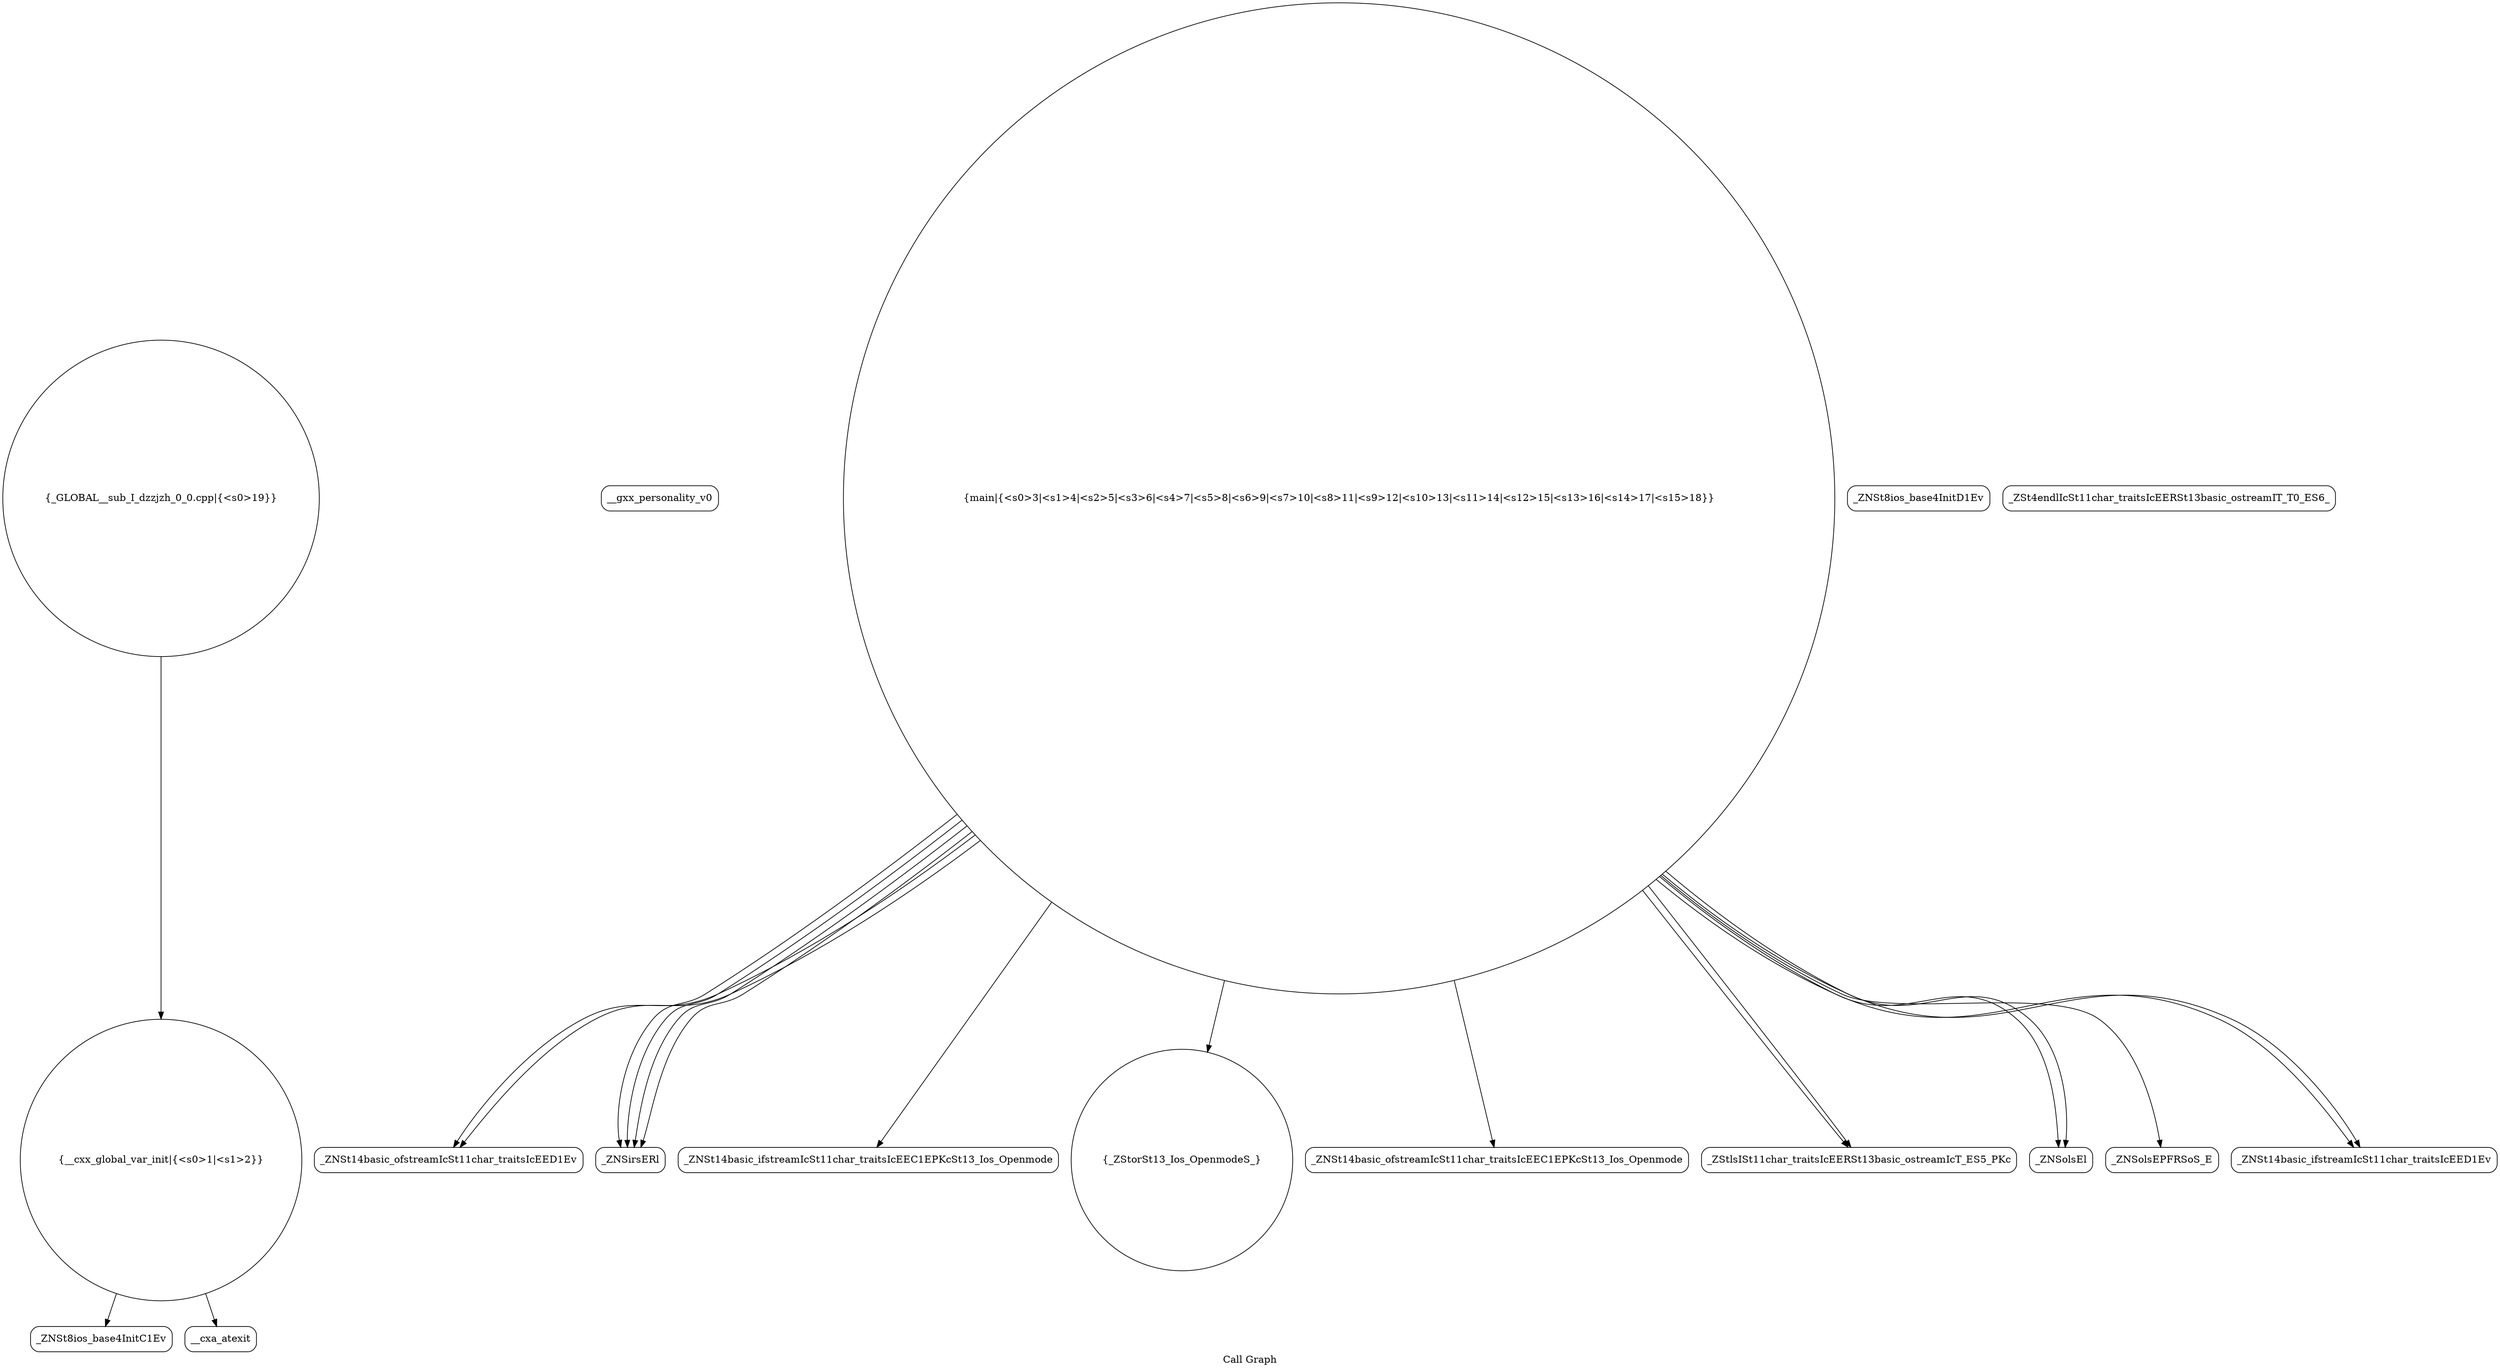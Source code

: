 digraph "Call Graph" {
	label="Call Graph";

	Node0x55d72c5afac0 [shape=record,shape=circle,label="{__cxx_global_var_init|{<s0>1|<s1>2}}"];
	Node0x55d72c5afac0:s0 -> Node0x55d72c5e7a40[color=black];
	Node0x55d72c5afac0:s1 -> Node0x55d72c5e7b40[color=black];
	Node0x55d72c5e7d40 [shape=record,shape=Mrecord,label="{__gxx_personality_v0}"];
	Node0x55d72c5e80c0 [shape=record,shape=Mrecord,label="{_ZNSt14basic_ofstreamIcSt11char_traitsIcEED1Ev}"];
	Node0x55d72c5e7ac0 [shape=record,shape=Mrecord,label="{_ZNSt8ios_base4InitD1Ev}"];
	Node0x55d72c5e7e40 [shape=record,shape=Mrecord,label="{_ZNSirsERl}"];
	Node0x55d72c5e81c0 [shape=record,shape=circle,label="{_GLOBAL__sub_I_dzzjzh_0_0.cpp|{<s0>19}}"];
	Node0x55d72c5e81c0:s0 -> Node0x55d72c5afac0[color=black];
	Node0x55d72c5e7bc0 [shape=record,shape=circle,label="{main|{<s0>3|<s1>4|<s2>5|<s3>6|<s4>7|<s5>8|<s6>9|<s7>10|<s8>11|<s9>12|<s10>13|<s11>14|<s12>15|<s13>16|<s14>17|<s15>18}}"];
	Node0x55d72c5e7bc0:s0 -> Node0x55d72c5e7c40[color=black];
	Node0x55d72c5e7bc0:s1 -> Node0x55d72c5e7cc0[color=black];
	Node0x55d72c5e7bc0:s2 -> Node0x55d72c5e7dc0[color=black];
	Node0x55d72c5e7bc0:s3 -> Node0x55d72c5e7e40[color=black];
	Node0x55d72c5e7bc0:s4 -> Node0x55d72c5e7e40[color=black];
	Node0x55d72c5e7bc0:s5 -> Node0x55d72c5e7e40[color=black];
	Node0x55d72c5e7bc0:s6 -> Node0x55d72c5e7e40[color=black];
	Node0x55d72c5e7bc0:s7 -> Node0x55d72c5e80c0[color=black];
	Node0x55d72c5e7bc0:s8 -> Node0x55d72c5e7ec0[color=black];
	Node0x55d72c5e7bc0:s9 -> Node0x55d72c5e7f40[color=black];
	Node0x55d72c5e7bc0:s10 -> Node0x55d72c5e7ec0[color=black];
	Node0x55d72c5e7bc0:s11 -> Node0x55d72c5e7f40[color=black];
	Node0x55d72c5e7bc0:s12 -> Node0x55d72c5e7fc0[color=black];
	Node0x55d72c5e7bc0:s13 -> Node0x55d72c5e80c0[color=black];
	Node0x55d72c5e7bc0:s14 -> Node0x55d72c5e8140[color=black];
	Node0x55d72c5e7bc0:s15 -> Node0x55d72c5e8140[color=black];
	Node0x55d72c5e7f40 [shape=record,shape=Mrecord,label="{_ZNSolsEl}"];
	Node0x55d72c5e7cc0 [shape=record,shape=circle,label="{_ZStorSt13_Ios_OpenmodeS_}"];
	Node0x55d72c5e8040 [shape=record,shape=Mrecord,label="{_ZSt4endlIcSt11char_traitsIcEERSt13basic_ostreamIT_T0_ES6_}"];
	Node0x55d72c5e7a40 [shape=record,shape=Mrecord,label="{_ZNSt8ios_base4InitC1Ev}"];
	Node0x55d72c5e7dc0 [shape=record,shape=Mrecord,label="{_ZNSt14basic_ofstreamIcSt11char_traitsIcEEC1EPKcSt13_Ios_Openmode}"];
	Node0x55d72c5e8140 [shape=record,shape=Mrecord,label="{_ZNSt14basic_ifstreamIcSt11char_traitsIcEED1Ev}"];
	Node0x55d72c5e7b40 [shape=record,shape=Mrecord,label="{__cxa_atexit}"];
	Node0x55d72c5e7ec0 [shape=record,shape=Mrecord,label="{_ZStlsISt11char_traitsIcEERSt13basic_ostreamIcT_ES5_PKc}"];
	Node0x55d72c5e7c40 [shape=record,shape=Mrecord,label="{_ZNSt14basic_ifstreamIcSt11char_traitsIcEEC1EPKcSt13_Ios_Openmode}"];
	Node0x55d72c5e7fc0 [shape=record,shape=Mrecord,label="{_ZNSolsEPFRSoS_E}"];
}
